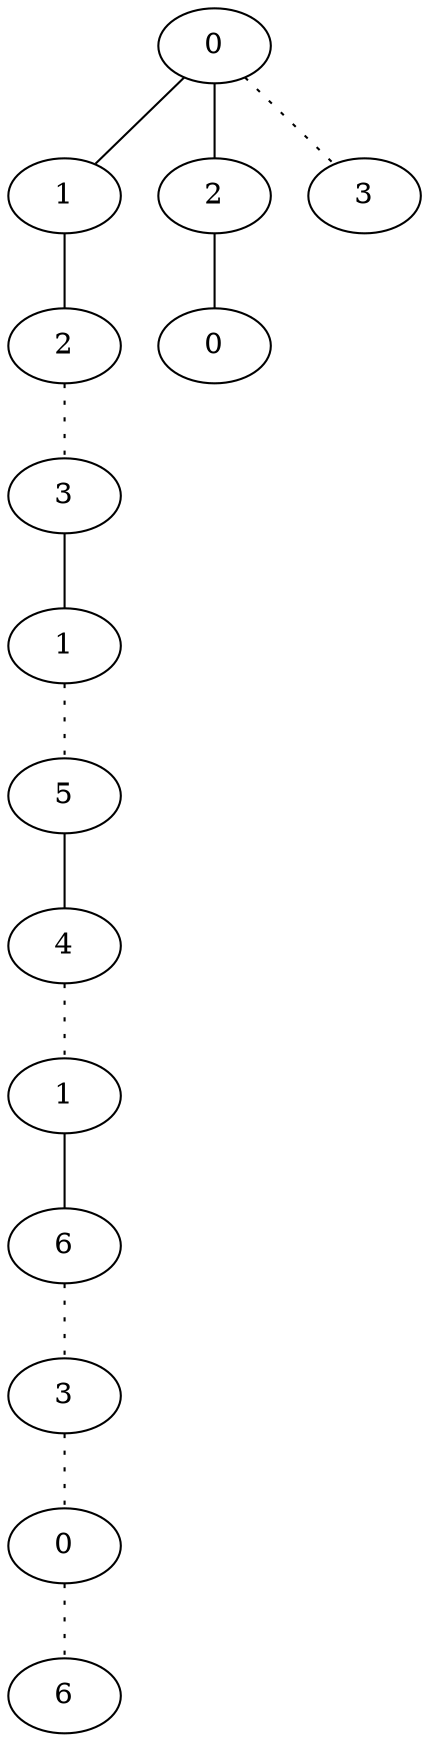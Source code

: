 graph {
a0[label=0];
a1[label=1];
a2[label=2];
a3[label=3];
a4[label=1];
a5[label=5];
a6[label=4];
a7[label=1];
a8[label=6];
a9[label=3];
a10[label=0];
a11[label=6];
a12[label=2];
a13[label=0];
a14[label=3];
a0 -- a1;
a0 -- a12;
a0 -- a14 [style=dotted];
a1 -- a2;
a2 -- a3 [style=dotted];
a3 -- a4;
a4 -- a5 [style=dotted];
a5 -- a6;
a6 -- a7 [style=dotted];
a7 -- a8;
a8 -- a9 [style=dotted];
a9 -- a10 [style=dotted];
a10 -- a11 [style=dotted];
a12 -- a13;
}
